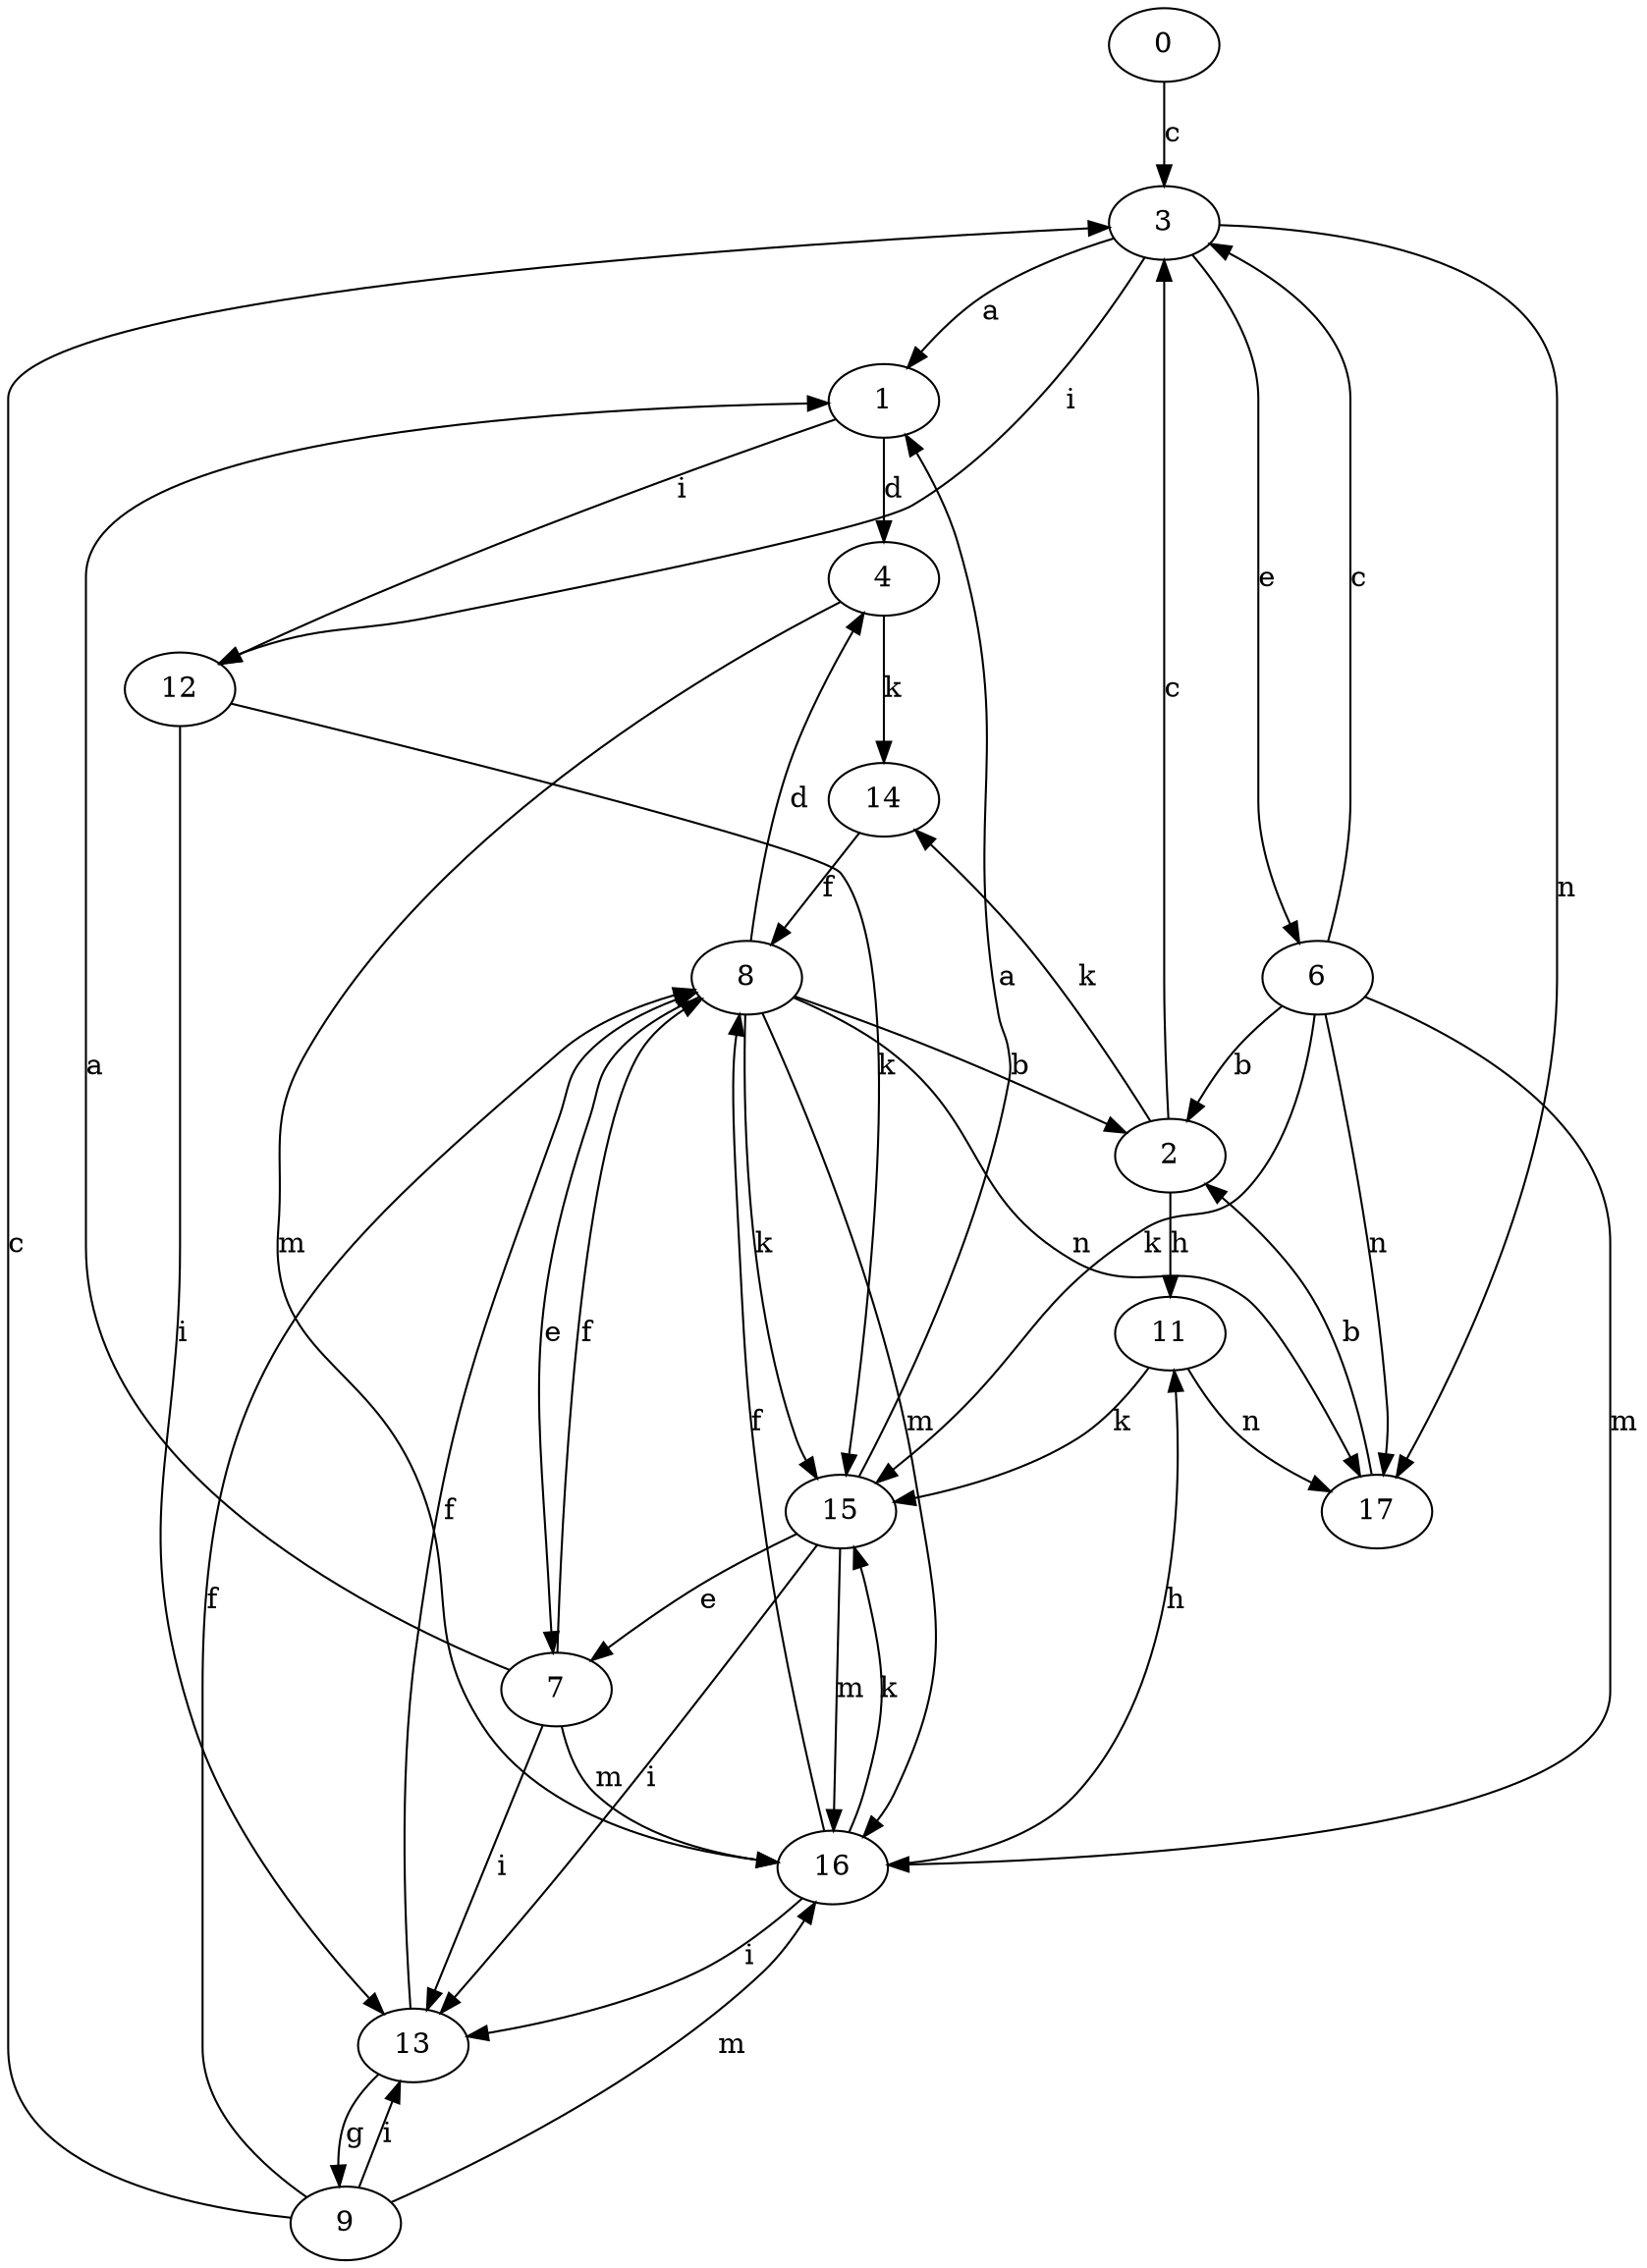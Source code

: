 strict digraph  {
0;
1;
2;
3;
4;
6;
7;
8;
9;
11;
12;
13;
14;
15;
16;
17;
0 -> 3  [label=c];
1 -> 4  [label=d];
1 -> 12  [label=i];
2 -> 3  [label=c];
2 -> 11  [label=h];
2 -> 14  [label=k];
3 -> 1  [label=a];
3 -> 6  [label=e];
3 -> 12  [label=i];
3 -> 17  [label=n];
4 -> 14  [label=k];
4 -> 16  [label=m];
6 -> 2  [label=b];
6 -> 3  [label=c];
6 -> 15  [label=k];
6 -> 16  [label=m];
6 -> 17  [label=n];
7 -> 1  [label=a];
7 -> 8  [label=f];
7 -> 13  [label=i];
7 -> 16  [label=m];
8 -> 2  [label=b];
8 -> 4  [label=d];
8 -> 7  [label=e];
8 -> 15  [label=k];
8 -> 16  [label=m];
8 -> 17  [label=n];
9 -> 3  [label=c];
9 -> 8  [label=f];
9 -> 13  [label=i];
9 -> 16  [label=m];
11 -> 15  [label=k];
11 -> 17  [label=n];
12 -> 13  [label=i];
12 -> 15  [label=k];
13 -> 8  [label=f];
13 -> 9  [label=g];
14 -> 8  [label=f];
15 -> 1  [label=a];
15 -> 7  [label=e];
15 -> 13  [label=i];
15 -> 16  [label=m];
16 -> 8  [label=f];
16 -> 11  [label=h];
16 -> 13  [label=i];
16 -> 15  [label=k];
17 -> 2  [label=b];
}
